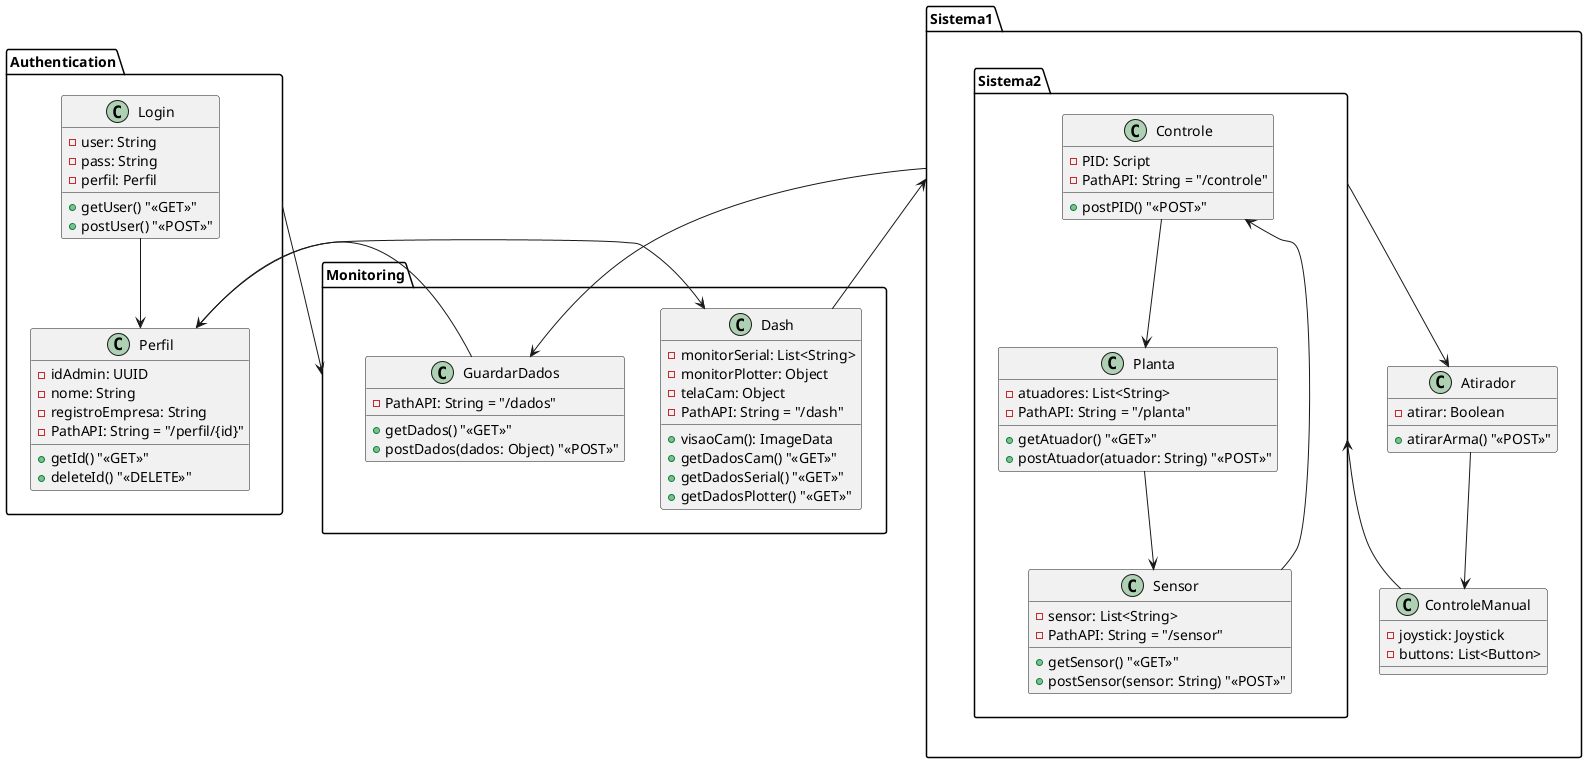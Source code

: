 @startuml

!define POSTMAN_MARK "⮭"
!define HTTP_GET "<<GET>>"
!define HTTP_POST "<<POST>>"
!define HTTP_DELETE "<<DELETE>>"

package Authentication {
  class Login {
    - user: String
    - pass: String
    - perfil: Perfil
    + getUser() HTTP_GET
    + postUser() HTTP_POST
  }

  class Perfil {
    - idAdmin: UUID
    - nome: String
    - registroEmpresa: String
    - PathAPI: String = "/perfil/{id}"
    + getId() HTTP_GET
    + deleteId() HTTP_DELETE
  }

  Login --> Perfil
}

package Monitoring {
  class Dash {
    - monitorSerial: List<String>
    - monitorPlotter: Object
    - telaCam: Object
    + visaoCam(): ImageData
    - PathAPI: String = "/dash"
    + getDadosCam() HTTP_GET
    + getDadosSerial() HTTP_GET
    + getDadosPlotter() HTTP_GET
  }

  class GuardarDados {
    - PathAPI: String = "/dados"
    + getDados() HTTP_GET
    + postDados(dados: Object) HTTP_POST
  }

  Perfil --> Dash
  GuardarDados --> Perfil
}

package Sistema1 {
  class ControleManual {
    - joystick: Joystick
    - buttons: List<Button>
  }

  class Sistema2 {}

  class Atirador {
    - atirar: Boolean
    + atirarArma() HTTP_POST
  }

  ControleManual --> Sistema2
  Sistema2 --> Atirador
  Atirador --> ControleManual

  package Sistema2 {
    class Controle {
      - PID: Script
      - PathAPI: String = "/controle"
      + postPID() HTTP_POST
    }

    class Planta {
      - atuadores: List<String>
      - PathAPI: String = "/planta"
      + getAtuador() HTTP_GET
      + postAtuador(atuador: String) HTTP_POST
    }

    class Sensor {
      - sensor: List<String>
      - PathAPI: String = "/sensor"
      + getSensor() HTTP_GET
      + postSensor(sensor: String) HTTP_POST
    }

    Controle --> Planta
    Planta --> Sensor
    Sensor --> Controle
  }
}

Authentication --> Monitoring
Dash --> Sistema1
Sistema1 --> GuardarDados

@enduml